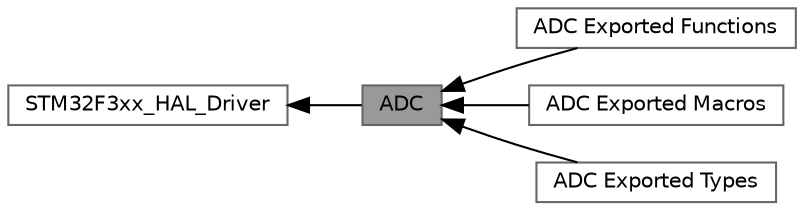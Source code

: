 digraph "ADC"
{
 // LATEX_PDF_SIZE
  bgcolor="transparent";
  edge [fontname=Helvetica,fontsize=10,labelfontname=Helvetica,labelfontsize=10];
  node [fontname=Helvetica,fontsize=10,shape=box,height=0.2,width=0.4];
  rankdir=LR;
  Node1 [id="Node000001",label="ADC",height=0.2,width=0.4,color="gray40", fillcolor="grey60", style="filled", fontcolor="black",tooltip="ADC HAL module driver."];
  Node5 [id="Node000005",label="ADC Exported Functions",height=0.2,width=0.4,color="grey40", fillcolor="white", style="filled",URL="$group___a_d_c___exported___functions.html",tooltip=" "];
  Node4 [id="Node000004",label="ADC Exported Macros",height=0.2,width=0.4,color="grey40", fillcolor="white", style="filled",URL="$group___a_d_c___exported___macro.html",tooltip=" "];
  Node3 [id="Node000003",label="ADC Exported Types",height=0.2,width=0.4,color="grey40", fillcolor="white", style="filled",URL="$group___a_d_c___exported___types.html",tooltip=" "];
  Node2 [id="Node000002",label="STM32F3xx_HAL_Driver",height=0.2,width=0.4,color="grey40", fillcolor="white", style="filled",URL="$group___s_t_m32_f3xx___h_a_l___driver.html",tooltip=" "];
  Node2->Node1 [shape=plaintext, dir="back", style="solid"];
  Node1->Node3 [shape=plaintext, dir="back", style="solid"];
  Node1->Node4 [shape=plaintext, dir="back", style="solid"];
  Node1->Node5 [shape=plaintext, dir="back", style="solid"];
}
